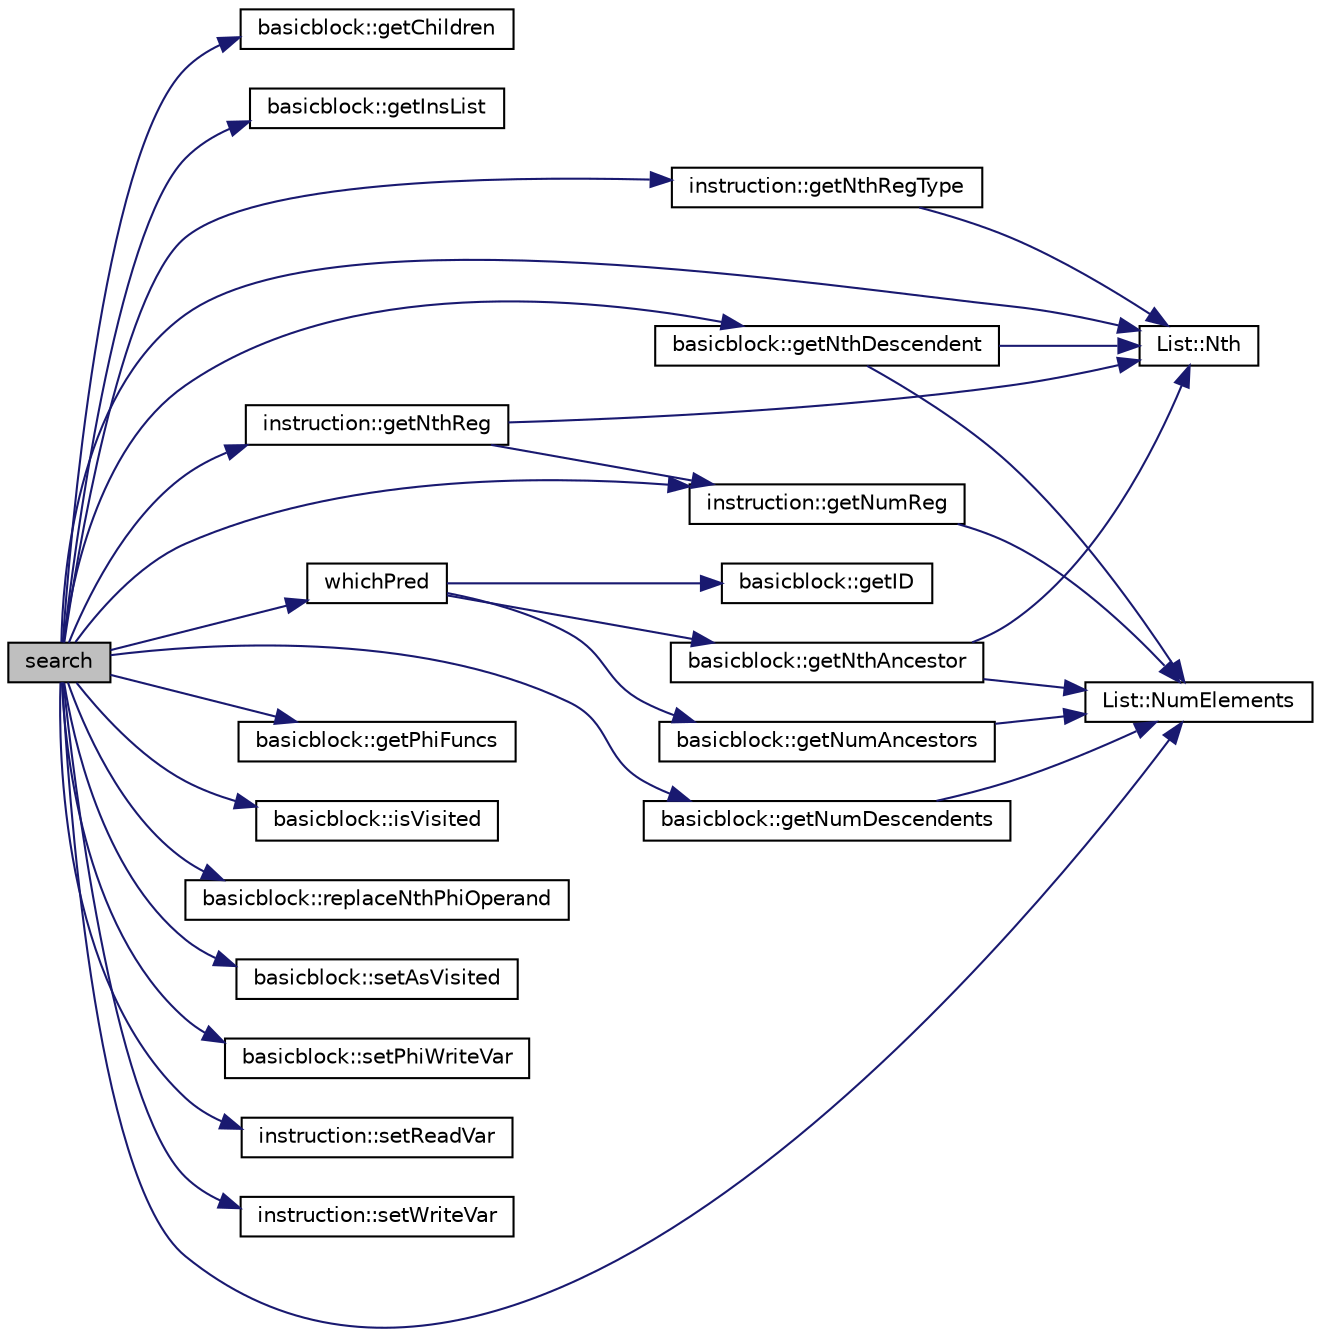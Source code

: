 digraph G
{
  edge [fontname="Helvetica",fontsize="10",labelfontname="Helvetica",labelfontsize="10"];
  node [fontname="Helvetica",fontsize="10",shape=record];
  rankdir=LR;
  Node1 [label="search",height=0.2,width=0.4,color="black", fillcolor="grey75", style="filled" fontcolor="black"];
  Node1 -> Node2 [color="midnightblue",fontsize="10",style="solid"];
  Node2 [label="basicblock::getChildren",height=0.2,width=0.4,color="black", fillcolor="white", style="filled",URL="$classbasicblock.html#a6dde8501c965eb860dcc5bf63fcb06f2"];
  Node1 -> Node3 [color="midnightblue",fontsize="10",style="solid"];
  Node3 [label="basicblock::getInsList",height=0.2,width=0.4,color="black", fillcolor="white", style="filled",URL="$classbasicblock.html#adc40d816c82feedc1f7027fc29470d90"];
  Node1 -> Node4 [color="midnightblue",fontsize="10",style="solid"];
  Node4 [label="basicblock::getNthDescendent",height=0.2,width=0.4,color="black", fillcolor="white", style="filled",URL="$classbasicblock.html#a571a65129ed999a167803d516cb9455e"];
  Node4 -> Node5 [color="midnightblue",fontsize="10",style="solid"];
  Node5 [label="List::Nth",height=0.2,width=0.4,color="black", fillcolor="white", style="filled",URL="$classList.html#a5eb964816de33c85e1d46658ddf8c6c4"];
  Node4 -> Node6 [color="midnightblue",fontsize="10",style="solid"];
  Node6 [label="List::NumElements",height=0.2,width=0.4,color="black", fillcolor="white", style="filled",URL="$classList.html#ac2e9d50f703b01bf643fa6ce50837c26"];
  Node1 -> Node7 [color="midnightblue",fontsize="10",style="solid"];
  Node7 [label="instruction::getNthReg",height=0.2,width=0.4,color="black", fillcolor="white", style="filled",URL="$classinstruction.html#a54412da0ee022e05101d4fb92ee879b9"];
  Node7 -> Node8 [color="midnightblue",fontsize="10",style="solid"];
  Node8 [label="instruction::getNumReg",height=0.2,width=0.4,color="black", fillcolor="white", style="filled",URL="$classinstruction.html#af64e1265e882da7e152bd47cb7794c3b"];
  Node8 -> Node6 [color="midnightblue",fontsize="10",style="solid"];
  Node7 -> Node5 [color="midnightblue",fontsize="10",style="solid"];
  Node1 -> Node9 [color="midnightblue",fontsize="10",style="solid"];
  Node9 [label="instruction::getNthRegType",height=0.2,width=0.4,color="black", fillcolor="white", style="filled",URL="$classinstruction.html#a9701f53aafaf1b2298378665059cef33"];
  Node9 -> Node5 [color="midnightblue",fontsize="10",style="solid"];
  Node1 -> Node10 [color="midnightblue",fontsize="10",style="solid"];
  Node10 [label="basicblock::getNumDescendents",height=0.2,width=0.4,color="black", fillcolor="white", style="filled",URL="$classbasicblock.html#a42700afdf9102a0f287690f4f8c487f9"];
  Node10 -> Node6 [color="midnightblue",fontsize="10",style="solid"];
  Node1 -> Node8 [color="midnightblue",fontsize="10",style="solid"];
  Node1 -> Node11 [color="midnightblue",fontsize="10",style="solid"];
  Node11 [label="basicblock::getPhiFuncs",height=0.2,width=0.4,color="black", fillcolor="white", style="filled",URL="$classbasicblock.html#a3b5148a1563478d689e1e3796ebd7dba"];
  Node1 -> Node12 [color="midnightblue",fontsize="10",style="solid"];
  Node12 [label="basicblock::isVisited",height=0.2,width=0.4,color="black", fillcolor="white", style="filled",URL="$classbasicblock.html#ad40cc70b314779ab7d0990813d3053d4"];
  Node1 -> Node5 [color="midnightblue",fontsize="10",style="solid"];
  Node1 -> Node6 [color="midnightblue",fontsize="10",style="solid"];
  Node1 -> Node13 [color="midnightblue",fontsize="10",style="solid"];
  Node13 [label="basicblock::replaceNthPhiOperand",height=0.2,width=0.4,color="black", fillcolor="white", style="filled",URL="$classbasicblock.html#ab9ce3574fe056958ce66401602c0c9a9"];
  Node1 -> Node14 [color="midnightblue",fontsize="10",style="solid"];
  Node14 [label="basicblock::setAsVisited",height=0.2,width=0.4,color="black", fillcolor="white", style="filled",URL="$classbasicblock.html#adb3d7c691e7974f77619409fe4a24335"];
  Node1 -> Node15 [color="midnightblue",fontsize="10",style="solid"];
  Node15 [label="basicblock::setPhiWriteVar",height=0.2,width=0.4,color="black", fillcolor="white", style="filled",URL="$classbasicblock.html#af5afec059922ab19cf93f9f84f5c85ed"];
  Node1 -> Node16 [color="midnightblue",fontsize="10",style="solid"];
  Node16 [label="instruction::setReadVar",height=0.2,width=0.4,color="black", fillcolor="white", style="filled",URL="$classinstruction.html#a093ff19f17baaf84d4539ea395468265"];
  Node1 -> Node17 [color="midnightblue",fontsize="10",style="solid"];
  Node17 [label="instruction::setWriteVar",height=0.2,width=0.4,color="black", fillcolor="white", style="filled",URL="$classinstruction.html#a67c584522eaa68d46a495170ce8a3bbd"];
  Node1 -> Node18 [color="midnightblue",fontsize="10",style="solid"];
  Node18 [label="whichPred",height=0.2,width=0.4,color="black", fillcolor="white", style="filled",URL="$ssa_8cpp.html#ad51f0106de926496f1a6b24bfd21bc32"];
  Node18 -> Node19 [color="midnightblue",fontsize="10",style="solid"];
  Node19 [label="basicblock::getID",height=0.2,width=0.4,color="black", fillcolor="white", style="filled",URL="$classbasicblock.html#aff434c369968fe5fb3151d8ec00665b4"];
  Node18 -> Node20 [color="midnightblue",fontsize="10",style="solid"];
  Node20 [label="basicblock::getNthAncestor",height=0.2,width=0.4,color="black", fillcolor="white", style="filled",URL="$classbasicblock.html#a24ef17acb451da40eb9ecca3a05c9fb3"];
  Node20 -> Node5 [color="midnightblue",fontsize="10",style="solid"];
  Node20 -> Node6 [color="midnightblue",fontsize="10",style="solid"];
  Node18 -> Node21 [color="midnightblue",fontsize="10",style="solid"];
  Node21 [label="basicblock::getNumAncestors",height=0.2,width=0.4,color="black", fillcolor="white", style="filled",URL="$classbasicblock.html#af95ff01c9b4eb7a12cd58558771c92b2"];
  Node21 -> Node6 [color="midnightblue",fontsize="10",style="solid"];
}
